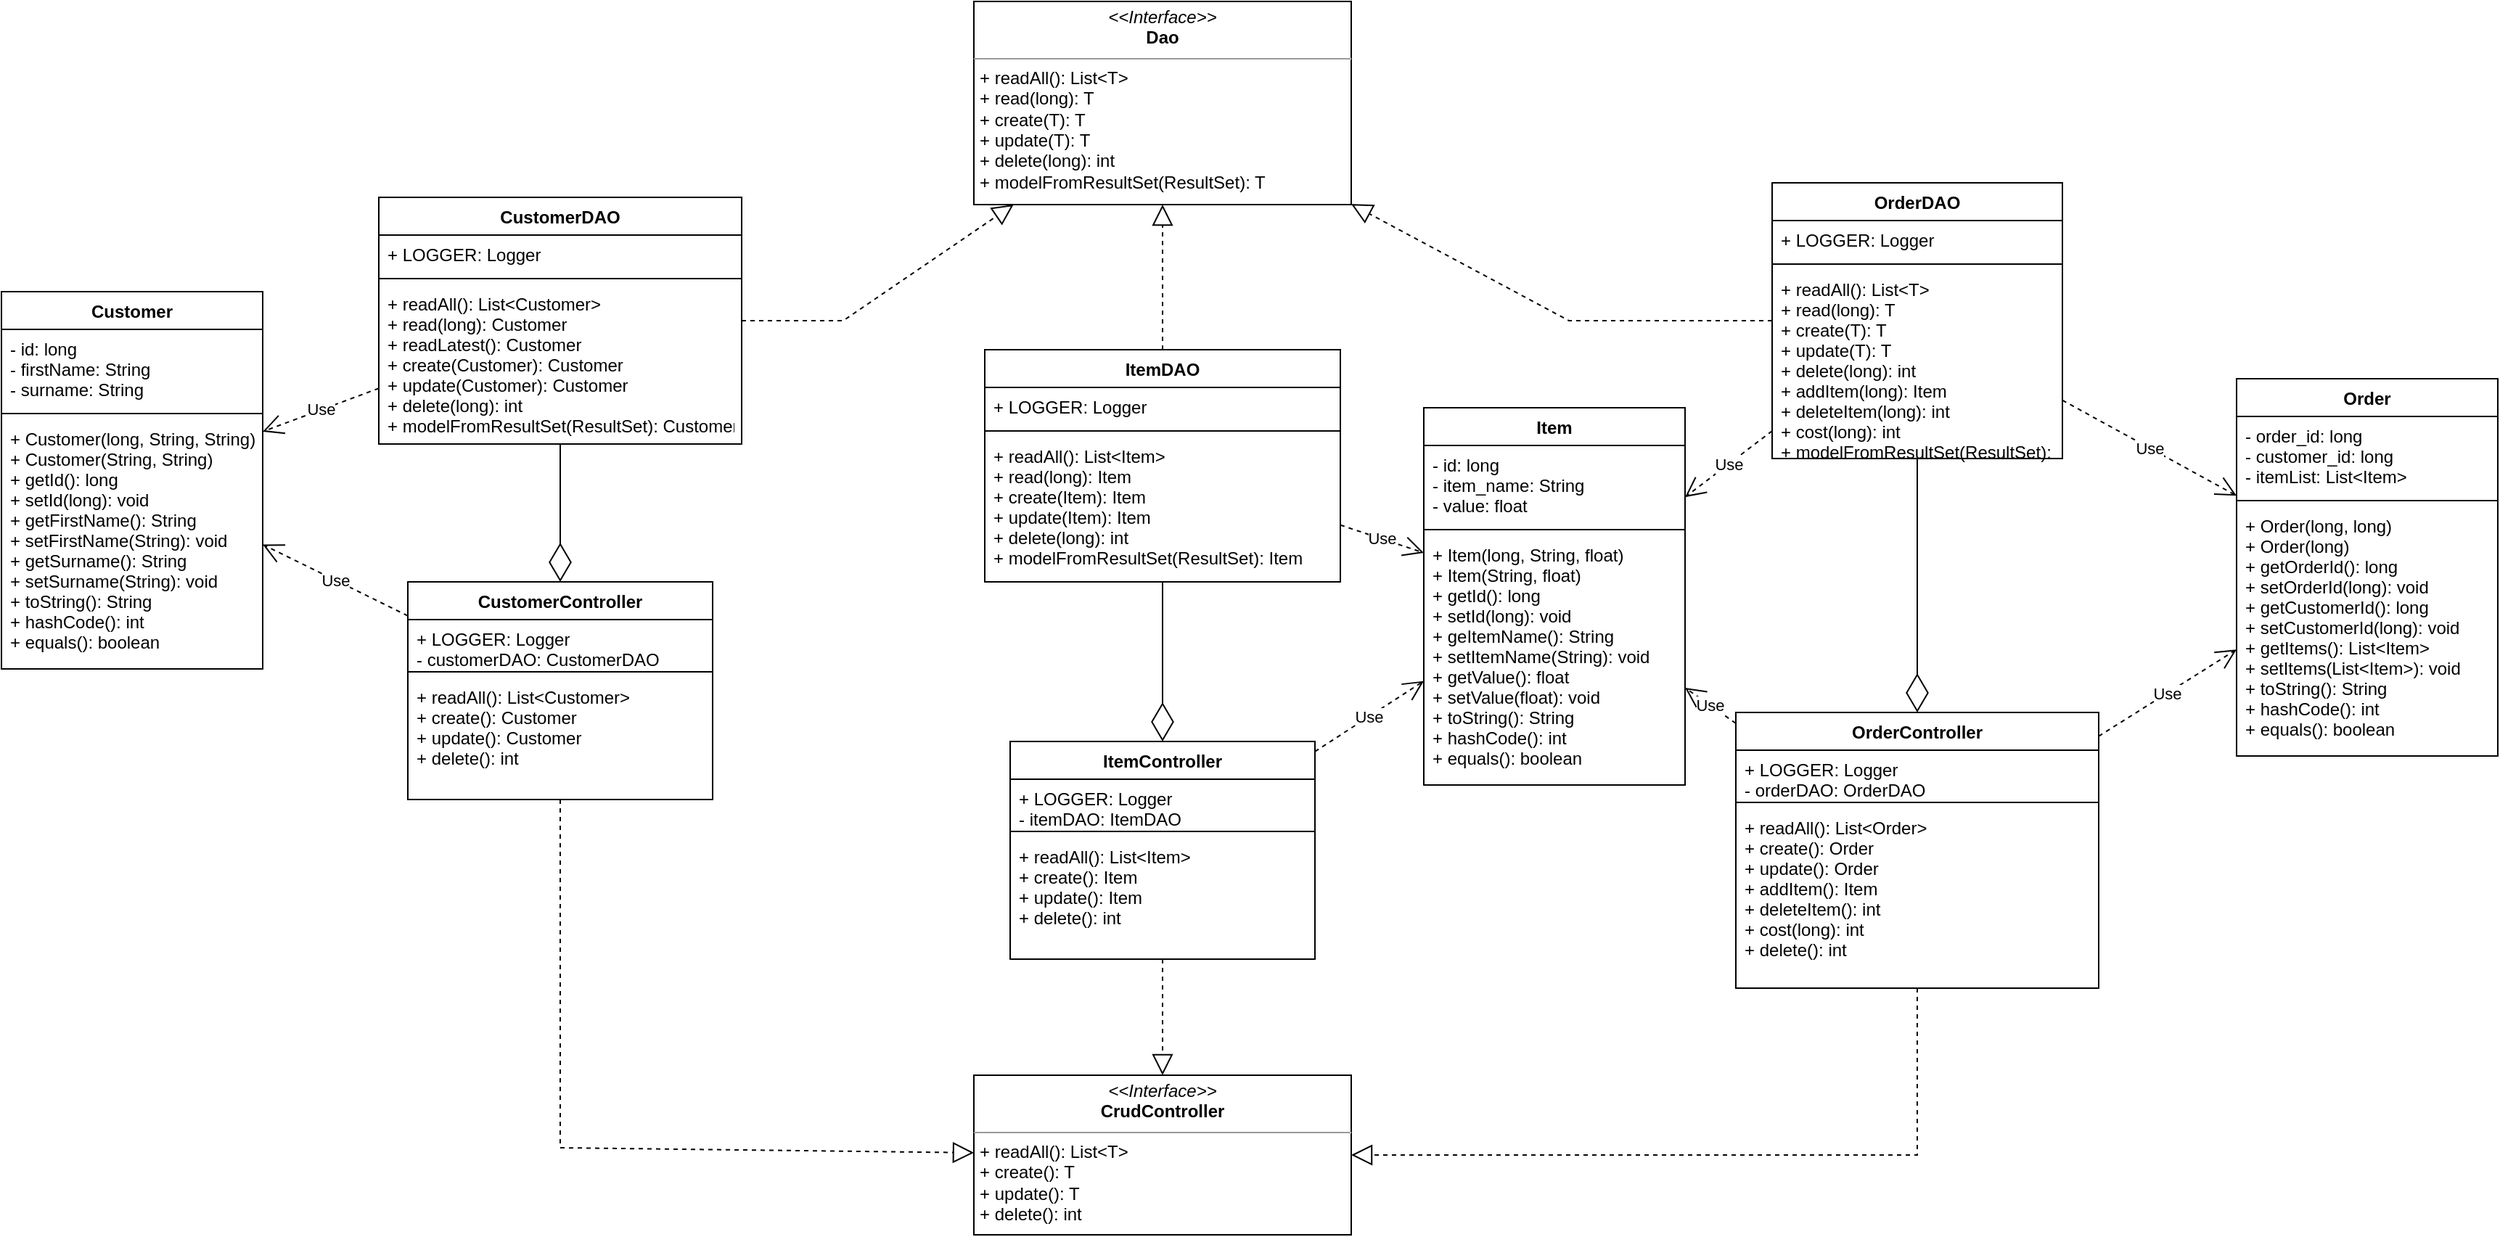 <mxfile version="20.0.4" type="device"><diagram id="C5RBs43oDa-KdzZeNtuy" name="Page-1"><mxGraphModel dx="1730" dy="1645" grid="1" gridSize="10" guides="1" tooltips="1" connect="1" arrows="1" fold="1" page="1" pageScale="1" pageWidth="827" pageHeight="1169" math="0" shadow="0"><root><mxCell id="WIyWlLk6GJQsqaUBKTNV-0"/><mxCell id="WIyWlLk6GJQsqaUBKTNV-1" parent="WIyWlLk6GJQsqaUBKTNV-0"/><mxCell id="guxBgkQvKf8HlJ9YXZP1-2" value="&lt;p style=&quot;margin:0px;margin-top:4px;text-align:center;&quot;&gt;&lt;i&gt;&amp;lt;&amp;lt;Interface&amp;gt;&amp;gt;&lt;/i&gt;&lt;br&gt;&lt;b&gt;Dao&lt;/b&gt;&lt;/p&gt;&lt;hr size=&quot;1&quot;&gt;&lt;p style=&quot;margin:0px;margin-left:4px;&quot;&gt;&lt;/p&gt;&lt;p style=&quot;margin:0px;margin-left:4px;&quot;&gt;+ readAll(): List&amp;lt;T&amp;gt;&lt;br&gt;+ read(long): T&lt;/p&gt;&lt;p style=&quot;margin:0px;margin-left:4px;&quot;&gt;+ create(T): T&lt;/p&gt;&lt;p style=&quot;margin:0px;margin-left:4px;&quot;&gt;+ update(T): T&lt;/p&gt;&lt;p style=&quot;margin:0px;margin-left:4px;&quot;&gt;+ delete(long): int&lt;/p&gt;&lt;p style=&quot;margin:0px;margin-left:4px;&quot;&gt;+ modelFromResultSet(ResultSet): T&lt;/p&gt;" style="verticalAlign=top;align=left;overflow=fill;fontSize=12;fontFamily=Helvetica;html=1;" parent="WIyWlLk6GJQsqaUBKTNV-1" vertex="1"><mxGeometry x="250" y="-140" width="260" height="140" as="geometry"/></mxCell><mxCell id="guxBgkQvKf8HlJ9YXZP1-3" value="CustomerDAO" style="swimlane;fontStyle=1;align=center;verticalAlign=top;childLayout=stackLayout;horizontal=1;startSize=26;horizontalStack=0;resizeParent=1;resizeParentMax=0;resizeLast=0;collapsible=1;marginBottom=0;" parent="WIyWlLk6GJQsqaUBKTNV-1" vertex="1"><mxGeometry x="-160" y="-5" width="250" height="170" as="geometry"/></mxCell><mxCell id="guxBgkQvKf8HlJ9YXZP1-4" value="+ LOGGER: Logger" style="text;strokeColor=none;fillColor=none;align=left;verticalAlign=top;spacingLeft=4;spacingRight=4;overflow=hidden;rotatable=0;points=[[0,0.5],[1,0.5]];portConstraint=eastwest;" parent="guxBgkQvKf8HlJ9YXZP1-3" vertex="1"><mxGeometry y="26" width="250" height="26" as="geometry"/></mxCell><mxCell id="guxBgkQvKf8HlJ9YXZP1-5" value="" style="line;strokeWidth=1;fillColor=none;align=left;verticalAlign=middle;spacingTop=-1;spacingLeft=3;spacingRight=3;rotatable=0;labelPosition=right;points=[];portConstraint=eastwest;" parent="guxBgkQvKf8HlJ9YXZP1-3" vertex="1"><mxGeometry y="52" width="250" height="8" as="geometry"/></mxCell><mxCell id="guxBgkQvKf8HlJ9YXZP1-6" value="+ readAll(): List&lt;Customer&gt;&#10;+ read(long): Customer&#10;+ readLatest(): Customer&#10;+ create(Customer): Customer&#10;+ update(Customer): Customer&#10;+ delete(long): int&#10;+ modelFromResultSet(ResultSet): Customer" style="text;strokeColor=none;fillColor=none;align=left;verticalAlign=top;spacingLeft=4;spacingRight=4;overflow=hidden;rotatable=0;points=[[0,0.5],[1,0.5]];portConstraint=eastwest;" parent="guxBgkQvKf8HlJ9YXZP1-3" vertex="1"><mxGeometry y="60" width="250" height="110" as="geometry"/></mxCell><mxCell id="guxBgkQvKf8HlJ9YXZP1-7" value="" style="endArrow=block;dashed=1;endFill=0;endSize=12;html=1;rounded=0;" parent="WIyWlLk6GJQsqaUBKTNV-1" source="guxBgkQvKf8HlJ9YXZP1-3" target="guxBgkQvKf8HlJ9YXZP1-2" edge="1"><mxGeometry width="160" relative="1" as="geometry"><mxPoint x="330" y="280" as="sourcePoint"/><mxPoint x="490" y="280" as="targetPoint"/><Array as="points"><mxPoint x="160" y="80"/></Array></mxGeometry></mxCell><mxCell id="guxBgkQvKf8HlJ9YXZP1-8" value="ItemDAO" style="swimlane;fontStyle=1;align=center;verticalAlign=top;childLayout=stackLayout;horizontal=1;startSize=26;horizontalStack=0;resizeParent=1;resizeParentMax=0;resizeLast=0;collapsible=1;marginBottom=0;" parent="WIyWlLk6GJQsqaUBKTNV-1" vertex="1"><mxGeometry x="257.5" y="100" width="245" height="160" as="geometry"/></mxCell><mxCell id="guxBgkQvKf8HlJ9YXZP1-9" value="+ LOGGER: Logger" style="text;strokeColor=none;fillColor=none;align=left;verticalAlign=top;spacingLeft=4;spacingRight=4;overflow=hidden;rotatable=0;points=[[0,0.5],[1,0.5]];portConstraint=eastwest;" parent="guxBgkQvKf8HlJ9YXZP1-8" vertex="1"><mxGeometry y="26" width="245" height="26" as="geometry"/></mxCell><mxCell id="guxBgkQvKf8HlJ9YXZP1-10" value="" style="line;strokeWidth=1;fillColor=none;align=left;verticalAlign=middle;spacingTop=-1;spacingLeft=3;spacingRight=3;rotatable=0;labelPosition=right;points=[];portConstraint=eastwest;" parent="guxBgkQvKf8HlJ9YXZP1-8" vertex="1"><mxGeometry y="52" width="245" height="8" as="geometry"/></mxCell><mxCell id="guxBgkQvKf8HlJ9YXZP1-11" value="+ readAll(): List&lt;Item&gt;&#10;+ read(long): Item&#10;+ create(Item): Item&#10;+ update(Item): Item&#10;+ delete(long): int&#10;+ modelFromResultSet(ResultSet): Item" style="text;strokeColor=none;fillColor=none;align=left;verticalAlign=top;spacingLeft=4;spacingRight=4;overflow=hidden;rotatable=0;points=[[0,0.5],[1,0.5]];portConstraint=eastwest;" parent="guxBgkQvKf8HlJ9YXZP1-8" vertex="1"><mxGeometry y="60" width="245" height="100" as="geometry"/></mxCell><mxCell id="guxBgkQvKf8HlJ9YXZP1-12" value="OrderDAO" style="swimlane;fontStyle=1;align=center;verticalAlign=top;childLayout=stackLayout;horizontal=1;startSize=26;horizontalStack=0;resizeParent=1;resizeParentMax=0;resizeLast=0;collapsible=1;marginBottom=0;" parent="WIyWlLk6GJQsqaUBKTNV-1" vertex="1"><mxGeometry x="800" y="-15" width="200" height="190" as="geometry"/></mxCell><mxCell id="guxBgkQvKf8HlJ9YXZP1-13" value="+ LOGGER: Logger" style="text;strokeColor=none;fillColor=none;align=left;verticalAlign=top;spacingLeft=4;spacingRight=4;overflow=hidden;rotatable=0;points=[[0,0.5],[1,0.5]];portConstraint=eastwest;" parent="guxBgkQvKf8HlJ9YXZP1-12" vertex="1"><mxGeometry y="26" width="200" height="26" as="geometry"/></mxCell><mxCell id="guxBgkQvKf8HlJ9YXZP1-14" value="" style="line;strokeWidth=1;fillColor=none;align=left;verticalAlign=middle;spacingTop=-1;spacingLeft=3;spacingRight=3;rotatable=0;labelPosition=right;points=[];portConstraint=eastwest;" parent="guxBgkQvKf8HlJ9YXZP1-12" vertex="1"><mxGeometry y="52" width="200" height="8" as="geometry"/></mxCell><mxCell id="guxBgkQvKf8HlJ9YXZP1-15" value="+ readAll(): List&lt;T&gt;&#10;+ read(long): T&#10;+ create(T): T&#10;+ update(T): T&#10;+ delete(long): int&#10;+ addItem(long): Item&#10;+ deleteItem(long): int&#10;+ cost(long): int&#10;+ modelFromResultSet(ResultSet): T" style="text;strokeColor=none;fillColor=none;align=left;verticalAlign=top;spacingLeft=4;spacingRight=4;overflow=hidden;rotatable=0;points=[[0,0.5],[1,0.5]];portConstraint=eastwest;" parent="guxBgkQvKf8HlJ9YXZP1-12" vertex="1"><mxGeometry y="60" width="200" height="130" as="geometry"/></mxCell><mxCell id="guxBgkQvKf8HlJ9YXZP1-16" value="" style="endArrow=block;dashed=1;endFill=0;endSize=12;html=1;rounded=0;" parent="WIyWlLk6GJQsqaUBKTNV-1" source="guxBgkQvKf8HlJ9YXZP1-8" target="guxBgkQvKf8HlJ9YXZP1-2" edge="1"><mxGeometry width="160" relative="1" as="geometry"><mxPoint x="330" y="270" as="sourcePoint"/><mxPoint x="490" y="270" as="targetPoint"/></mxGeometry></mxCell><mxCell id="guxBgkQvKf8HlJ9YXZP1-17" value="" style="endArrow=block;dashed=1;endFill=0;endSize=12;html=1;rounded=0;" parent="WIyWlLk6GJQsqaUBKTNV-1" source="guxBgkQvKf8HlJ9YXZP1-12" target="guxBgkQvKf8HlJ9YXZP1-2" edge="1"><mxGeometry width="160" relative="1" as="geometry"><mxPoint x="330" y="270" as="sourcePoint"/><mxPoint x="490" y="270" as="targetPoint"/><Array as="points"><mxPoint x="660" y="80"/></Array></mxGeometry></mxCell><mxCell id="fE07eYE8MpscGAxd6MXE-0" value="CustomerController" style="swimlane;fontStyle=1;align=center;verticalAlign=top;childLayout=stackLayout;horizontal=1;startSize=26;horizontalStack=0;resizeParent=1;resizeParentMax=0;resizeLast=0;collapsible=1;marginBottom=0;" vertex="1" parent="WIyWlLk6GJQsqaUBKTNV-1"><mxGeometry x="-140" y="260" width="210" height="150" as="geometry"/></mxCell><mxCell id="fE07eYE8MpscGAxd6MXE-1" value="+ LOGGER: Logger&#10;- customerDAO: CustomerDAO" style="text;strokeColor=none;fillColor=none;align=left;verticalAlign=top;spacingLeft=4;spacingRight=4;overflow=hidden;rotatable=0;points=[[0,0.5],[1,0.5]];portConstraint=eastwest;" vertex="1" parent="fE07eYE8MpscGAxd6MXE-0"><mxGeometry y="26" width="210" height="32" as="geometry"/></mxCell><mxCell id="fE07eYE8MpscGAxd6MXE-2" value="" style="line;strokeWidth=1;fillColor=none;align=left;verticalAlign=middle;spacingTop=-1;spacingLeft=3;spacingRight=3;rotatable=0;labelPosition=right;points=[];portConstraint=eastwest;" vertex="1" parent="fE07eYE8MpscGAxd6MXE-0"><mxGeometry y="58" width="210" height="8" as="geometry"/></mxCell><mxCell id="fE07eYE8MpscGAxd6MXE-3" value="+ readAll(): List&lt;Customer&gt;&#10;+ create(): Customer&#10;+ update(): Customer&#10;+ delete(): int" style="text;strokeColor=none;fillColor=none;align=left;verticalAlign=top;spacingLeft=4;spacingRight=4;overflow=hidden;rotatable=0;points=[[0,0.5],[1,0.5]];portConstraint=eastwest;" vertex="1" parent="fE07eYE8MpscGAxd6MXE-0"><mxGeometry y="66" width="210" height="84" as="geometry"/></mxCell><mxCell id="fE07eYE8MpscGAxd6MXE-4" value="" style="endArrow=diamondThin;endFill=0;endSize=24;html=1;rounded=0;" edge="1" parent="WIyWlLk6GJQsqaUBKTNV-1" source="guxBgkQvKf8HlJ9YXZP1-3" target="fE07eYE8MpscGAxd6MXE-0"><mxGeometry width="160" relative="1" as="geometry"><mxPoint x="330" y="330" as="sourcePoint"/><mxPoint x="490" y="330" as="targetPoint"/></mxGeometry></mxCell><mxCell id="fE07eYE8MpscGAxd6MXE-5" value="ItemController" style="swimlane;fontStyle=1;align=center;verticalAlign=top;childLayout=stackLayout;horizontal=1;startSize=26;horizontalStack=0;resizeParent=1;resizeParentMax=0;resizeLast=0;collapsible=1;marginBottom=0;" vertex="1" parent="WIyWlLk6GJQsqaUBKTNV-1"><mxGeometry x="275" y="370" width="210" height="150" as="geometry"/></mxCell><mxCell id="fE07eYE8MpscGAxd6MXE-6" value="+ LOGGER: Logger&#10;- itemDAO: ItemDAO" style="text;strokeColor=none;fillColor=none;align=left;verticalAlign=top;spacingLeft=4;spacingRight=4;overflow=hidden;rotatable=0;points=[[0,0.5],[1,0.5]];portConstraint=eastwest;" vertex="1" parent="fE07eYE8MpscGAxd6MXE-5"><mxGeometry y="26" width="210" height="32" as="geometry"/></mxCell><mxCell id="fE07eYE8MpscGAxd6MXE-7" value="" style="line;strokeWidth=1;fillColor=none;align=left;verticalAlign=middle;spacingTop=-1;spacingLeft=3;spacingRight=3;rotatable=0;labelPosition=right;points=[];portConstraint=eastwest;" vertex="1" parent="fE07eYE8MpscGAxd6MXE-5"><mxGeometry y="58" width="210" height="8" as="geometry"/></mxCell><mxCell id="fE07eYE8MpscGAxd6MXE-8" value="+ readAll(): List&lt;Item&gt;&#10;+ create(): Item&#10;+ update(): Item&#10;+ delete(): int" style="text;strokeColor=none;fillColor=none;align=left;verticalAlign=top;spacingLeft=4;spacingRight=4;overflow=hidden;rotatable=0;points=[[0,0.5],[1,0.5]];portConstraint=eastwest;" vertex="1" parent="fE07eYE8MpscGAxd6MXE-5"><mxGeometry y="66" width="210" height="84" as="geometry"/></mxCell><mxCell id="fE07eYE8MpscGAxd6MXE-9" value="" style="endArrow=diamondThin;endFill=0;endSize=24;html=1;rounded=0;" edge="1" parent="WIyWlLk6GJQsqaUBKTNV-1" source="guxBgkQvKf8HlJ9YXZP1-8" target="fE07eYE8MpscGAxd6MXE-5"><mxGeometry width="160" relative="1" as="geometry"><mxPoint x="330" y="320" as="sourcePoint"/><mxPoint x="490" y="320" as="targetPoint"/></mxGeometry></mxCell><mxCell id="fE07eYE8MpscGAxd6MXE-10" value="OrderController" style="swimlane;fontStyle=1;align=center;verticalAlign=top;childLayout=stackLayout;horizontal=1;startSize=26;horizontalStack=0;resizeParent=1;resizeParentMax=0;resizeLast=0;collapsible=1;marginBottom=0;" vertex="1" parent="WIyWlLk6GJQsqaUBKTNV-1"><mxGeometry x="775" y="350" width="250" height="190" as="geometry"/></mxCell><mxCell id="fE07eYE8MpscGAxd6MXE-11" value="+ LOGGER: Logger&#10;- orderDAO: OrderDAO" style="text;strokeColor=none;fillColor=none;align=left;verticalAlign=top;spacingLeft=4;spacingRight=4;overflow=hidden;rotatable=0;points=[[0,0.5],[1,0.5]];portConstraint=eastwest;" vertex="1" parent="fE07eYE8MpscGAxd6MXE-10"><mxGeometry y="26" width="250" height="32" as="geometry"/></mxCell><mxCell id="fE07eYE8MpscGAxd6MXE-12" value="" style="line;strokeWidth=1;fillColor=none;align=left;verticalAlign=middle;spacingTop=-1;spacingLeft=3;spacingRight=3;rotatable=0;labelPosition=right;points=[];portConstraint=eastwest;" vertex="1" parent="fE07eYE8MpscGAxd6MXE-10"><mxGeometry y="58" width="250" height="8" as="geometry"/></mxCell><mxCell id="fE07eYE8MpscGAxd6MXE-13" value="+ readAll(): List&lt;Order&gt;&#10;+ create(): Order&#10;+ update(): Order&#10;+ addItem(): Item&#10;+ deleteItem(): int&#10;+ cost(long): int&#10;+ delete(): int" style="text;strokeColor=none;fillColor=none;align=left;verticalAlign=top;spacingLeft=4;spacingRight=4;overflow=hidden;rotatable=0;points=[[0,0.5],[1,0.5]];portConstraint=eastwest;" vertex="1" parent="fE07eYE8MpscGAxd6MXE-10"><mxGeometry y="66" width="250" height="124" as="geometry"/></mxCell><mxCell id="fE07eYE8MpscGAxd6MXE-14" value="" style="endArrow=diamondThin;endFill=0;endSize=24;html=1;rounded=0;" edge="1" parent="WIyWlLk6GJQsqaUBKTNV-1" source="guxBgkQvKf8HlJ9YXZP1-12" target="fE07eYE8MpscGAxd6MXE-10"><mxGeometry width="160" relative="1" as="geometry"><mxPoint x="600" y="270" as="sourcePoint"/><mxPoint x="760" y="270" as="targetPoint"/></mxGeometry></mxCell><mxCell id="fE07eYE8MpscGAxd6MXE-15" value="&lt;p style=&quot;margin:0px;margin-top:4px;text-align:center;&quot;&gt;&lt;i&gt;&amp;lt;&amp;lt;Interface&amp;gt;&amp;gt;&lt;/i&gt;&lt;br&gt;&lt;b&gt;CrudController&lt;/b&gt;&lt;/p&gt;&lt;hr size=&quot;1&quot;&gt;&lt;p style=&quot;margin:0px;margin-left:4px;&quot;&gt;&lt;/p&gt;&lt;p style=&quot;margin:0px;margin-left:4px;&quot;&gt;+ readAll(): List&amp;lt;T&amp;gt;&lt;br&gt;&lt;/p&gt;&lt;p style=&quot;margin:0px;margin-left:4px;&quot;&gt;+ create(): T&lt;/p&gt;&lt;p style=&quot;margin:0px;margin-left:4px;&quot;&gt;+ update(): T&lt;/p&gt;&lt;p style=&quot;margin:0px;margin-left:4px;&quot;&gt;+ delete(): int&lt;/p&gt;&lt;p style=&quot;margin:0px;margin-left:4px;&quot;&gt;&lt;br&gt;&lt;/p&gt;" style="verticalAlign=top;align=left;overflow=fill;fontSize=12;fontFamily=Helvetica;html=1;" vertex="1" parent="WIyWlLk6GJQsqaUBKTNV-1"><mxGeometry x="250" y="600" width="260" height="110" as="geometry"/></mxCell><mxCell id="fE07eYE8MpscGAxd6MXE-16" value="" style="endArrow=block;dashed=1;endFill=0;endSize=12;html=1;rounded=0;" edge="1" parent="WIyWlLk6GJQsqaUBKTNV-1" source="fE07eYE8MpscGAxd6MXE-5" target="fE07eYE8MpscGAxd6MXE-15"><mxGeometry width="160" relative="1" as="geometry"><mxPoint x="130" y="440" as="sourcePoint"/><mxPoint x="290" y="440" as="targetPoint"/></mxGeometry></mxCell><mxCell id="fE07eYE8MpscGAxd6MXE-17" value="" style="endArrow=block;dashed=1;endFill=0;endSize=12;html=1;rounded=0;" edge="1" parent="WIyWlLk6GJQsqaUBKTNV-1" source="fE07eYE8MpscGAxd6MXE-0" target="fE07eYE8MpscGAxd6MXE-15"><mxGeometry width="160" relative="1" as="geometry"><mxPoint x="320" y="440" as="sourcePoint"/><mxPoint x="480" y="440" as="targetPoint"/><Array as="points"><mxPoint x="-35" y="650"/></Array></mxGeometry></mxCell><mxCell id="fE07eYE8MpscGAxd6MXE-18" value="" style="endArrow=block;dashed=1;endFill=0;endSize=12;html=1;rounded=0;" edge="1" parent="WIyWlLk6GJQsqaUBKTNV-1" source="fE07eYE8MpscGAxd6MXE-10" target="fE07eYE8MpscGAxd6MXE-15"><mxGeometry width="160" relative="1" as="geometry"><mxPoint x="320" y="590" as="sourcePoint"/><mxPoint x="480" y="590" as="targetPoint"/><Array as="points"><mxPoint x="900" y="655"/></Array></mxGeometry></mxCell><mxCell id="fE07eYE8MpscGAxd6MXE-19" value="Item" style="swimlane;fontStyle=1;align=center;verticalAlign=top;childLayout=stackLayout;horizontal=1;startSize=26;horizontalStack=0;resizeParent=1;resizeParentMax=0;resizeLast=0;collapsible=1;marginBottom=0;" vertex="1" parent="WIyWlLk6GJQsqaUBKTNV-1"><mxGeometry x="560" y="140" width="180" height="260" as="geometry"/></mxCell><mxCell id="fE07eYE8MpscGAxd6MXE-20" value="- id: long&#10;- item_name: String&#10;- value: float" style="text;strokeColor=none;fillColor=none;align=left;verticalAlign=top;spacingLeft=4;spacingRight=4;overflow=hidden;rotatable=0;points=[[0,0.5],[1,0.5]];portConstraint=eastwest;" vertex="1" parent="fE07eYE8MpscGAxd6MXE-19"><mxGeometry y="26" width="180" height="54" as="geometry"/></mxCell><mxCell id="fE07eYE8MpscGAxd6MXE-21" value="" style="line;strokeWidth=1;fillColor=none;align=left;verticalAlign=middle;spacingTop=-1;spacingLeft=3;spacingRight=3;rotatable=0;labelPosition=right;points=[];portConstraint=eastwest;" vertex="1" parent="fE07eYE8MpscGAxd6MXE-19"><mxGeometry y="80" width="180" height="8" as="geometry"/></mxCell><mxCell id="fE07eYE8MpscGAxd6MXE-22" value="+ Item(long, String, float)&#10;+ Item(String, float)&#10;+ getId(): long&#10;+ setId(long): void&#10;+ geItemName(): String&#10;+ setItemName(String): void&#10;+ getValue(): float&#10;+ setValue(float): void&#10;+ toString(): String&#10;+ hashCode(): int&#10;+ equals(): boolean" style="text;strokeColor=none;fillColor=none;align=left;verticalAlign=top;spacingLeft=4;spacingRight=4;overflow=hidden;rotatable=0;points=[[0,0.5],[1,0.5]];portConstraint=eastwest;" vertex="1" parent="fE07eYE8MpscGAxd6MXE-19"><mxGeometry y="88" width="180" height="172" as="geometry"/></mxCell><mxCell id="fE07eYE8MpscGAxd6MXE-23" value="Use" style="endArrow=open;endSize=12;dashed=1;html=1;rounded=0;" edge="1" parent="WIyWlLk6GJQsqaUBKTNV-1" source="fE07eYE8MpscGAxd6MXE-5" target="fE07eYE8MpscGAxd6MXE-19"><mxGeometry width="160" relative="1" as="geometry"><mxPoint x="540" y="580" as="sourcePoint"/><mxPoint x="700" y="580" as="targetPoint"/></mxGeometry></mxCell><mxCell id="fE07eYE8MpscGAxd6MXE-24" value="Use" style="endArrow=open;endSize=12;dashed=1;html=1;rounded=0;" edge="1" parent="WIyWlLk6GJQsqaUBKTNV-1" source="guxBgkQvKf8HlJ9YXZP1-8" target="fE07eYE8MpscGAxd6MXE-19"><mxGeometry width="160" relative="1" as="geometry"><mxPoint x="540" y="380" as="sourcePoint"/><mxPoint x="700" y="380" as="targetPoint"/></mxGeometry></mxCell><mxCell id="fE07eYE8MpscGAxd6MXE-25" value="Use" style="endArrow=open;endSize=12;dashed=1;html=1;rounded=0;" edge="1" parent="WIyWlLk6GJQsqaUBKTNV-1" source="guxBgkQvKf8HlJ9YXZP1-12" target="fE07eYE8MpscGAxd6MXE-19"><mxGeometry width="160" relative="1" as="geometry"><mxPoint x="540" y="140" as="sourcePoint"/><mxPoint x="700" y="140" as="targetPoint"/></mxGeometry></mxCell><mxCell id="fE07eYE8MpscGAxd6MXE-26" value="Use" style="endArrow=open;endSize=12;dashed=1;html=1;rounded=0;" edge="1" parent="WIyWlLk6GJQsqaUBKTNV-1" source="fE07eYE8MpscGAxd6MXE-10" target="fE07eYE8MpscGAxd6MXE-19"><mxGeometry width="160" relative="1" as="geometry"><mxPoint x="540" y="140" as="sourcePoint"/><mxPoint x="700" y="140" as="targetPoint"/></mxGeometry></mxCell><mxCell id="fE07eYE8MpscGAxd6MXE-27" value="Customer" style="swimlane;fontStyle=1;align=center;verticalAlign=top;childLayout=stackLayout;horizontal=1;startSize=26;horizontalStack=0;resizeParent=1;resizeParentMax=0;resizeLast=0;collapsible=1;marginBottom=0;" vertex="1" parent="WIyWlLk6GJQsqaUBKTNV-1"><mxGeometry x="-420" y="60" width="180" height="260" as="geometry"/></mxCell><mxCell id="fE07eYE8MpscGAxd6MXE-28" value="- id: long&#10;- firstName: String&#10;- surname: String" style="text;strokeColor=none;fillColor=none;align=left;verticalAlign=top;spacingLeft=4;spacingRight=4;overflow=hidden;rotatable=0;points=[[0,0.5],[1,0.5]];portConstraint=eastwest;" vertex="1" parent="fE07eYE8MpscGAxd6MXE-27"><mxGeometry y="26" width="180" height="54" as="geometry"/></mxCell><mxCell id="fE07eYE8MpscGAxd6MXE-29" value="" style="line;strokeWidth=1;fillColor=none;align=left;verticalAlign=middle;spacingTop=-1;spacingLeft=3;spacingRight=3;rotatable=0;labelPosition=right;points=[];portConstraint=eastwest;" vertex="1" parent="fE07eYE8MpscGAxd6MXE-27"><mxGeometry y="80" width="180" height="8" as="geometry"/></mxCell><mxCell id="fE07eYE8MpscGAxd6MXE-30" value="+ Customer(long, String, String)&#10;+ Customer(String, String)&#10;+ getId(): long&#10;+ setId(long): void&#10;+ getFirstName(): String&#10;+ setFirstName(String): void&#10;+ getSurname(): String&#10;+ setSurname(String): void&#10;+ toString(): String&#10;+ hashCode(): int&#10;+ equals(): boolean" style="text;strokeColor=none;fillColor=none;align=left;verticalAlign=top;spacingLeft=4;spacingRight=4;overflow=hidden;rotatable=0;points=[[0,0.5],[1,0.5]];portConstraint=eastwest;" vertex="1" parent="fE07eYE8MpscGAxd6MXE-27"><mxGeometry y="88" width="180" height="172" as="geometry"/></mxCell><mxCell id="fE07eYE8MpscGAxd6MXE-31" value="Use" style="endArrow=open;endSize=12;dashed=1;html=1;rounded=0;" edge="1" parent="WIyWlLk6GJQsqaUBKTNV-1" source="guxBgkQvKf8HlJ9YXZP1-3" target="fE07eYE8MpscGAxd6MXE-27"><mxGeometry width="160" relative="1" as="geometry"><mxPoint x="-30" y="250" as="sourcePoint"/><mxPoint x="130" y="250" as="targetPoint"/></mxGeometry></mxCell><mxCell id="fE07eYE8MpscGAxd6MXE-32" value="Use" style="endArrow=open;endSize=12;dashed=1;html=1;rounded=0;" edge="1" parent="WIyWlLk6GJQsqaUBKTNV-1" source="fE07eYE8MpscGAxd6MXE-0" target="fE07eYE8MpscGAxd6MXE-27"><mxGeometry width="160" relative="1" as="geometry"><mxPoint x="-30" y="250" as="sourcePoint"/><mxPoint x="130" y="250" as="targetPoint"/></mxGeometry></mxCell><mxCell id="fE07eYE8MpscGAxd6MXE-34" value="Order" style="swimlane;fontStyle=1;align=center;verticalAlign=top;childLayout=stackLayout;horizontal=1;startSize=26;horizontalStack=0;resizeParent=1;resizeParentMax=0;resizeLast=0;collapsible=1;marginBottom=0;" vertex="1" parent="WIyWlLk6GJQsqaUBKTNV-1"><mxGeometry x="1120" y="120" width="180" height="260" as="geometry"/></mxCell><mxCell id="fE07eYE8MpscGAxd6MXE-35" value="- order_id: long&#10;- customer_id: long&#10;- itemList: List&lt;Item&gt;" style="text;strokeColor=none;fillColor=none;align=left;verticalAlign=top;spacingLeft=4;spacingRight=4;overflow=hidden;rotatable=0;points=[[0,0.5],[1,0.5]];portConstraint=eastwest;" vertex="1" parent="fE07eYE8MpscGAxd6MXE-34"><mxGeometry y="26" width="180" height="54" as="geometry"/></mxCell><mxCell id="fE07eYE8MpscGAxd6MXE-36" value="" style="line;strokeWidth=1;fillColor=none;align=left;verticalAlign=middle;spacingTop=-1;spacingLeft=3;spacingRight=3;rotatable=0;labelPosition=right;points=[];portConstraint=eastwest;" vertex="1" parent="fE07eYE8MpscGAxd6MXE-34"><mxGeometry y="80" width="180" height="8" as="geometry"/></mxCell><mxCell id="fE07eYE8MpscGAxd6MXE-37" value="+ Order(long, long)&#10;+ Order(long)&#10;+ getOrderId(): long&#10;+ setOrderId(long): void&#10;+ getCustomerId(): long&#10;+ setCustomerId(long): void&#10;+ getItems(): List&lt;Item&gt;&#10;+ setItems(List&lt;Item&gt;): void&#10;+ toString(): String&#10;+ hashCode(): int&#10;+ equals(): boolean" style="text;strokeColor=none;fillColor=none;align=left;verticalAlign=top;spacingLeft=4;spacingRight=4;overflow=hidden;rotatable=0;points=[[0,0.5],[1,0.5]];portConstraint=eastwest;" vertex="1" parent="fE07eYE8MpscGAxd6MXE-34"><mxGeometry y="88" width="180" height="172" as="geometry"/></mxCell><mxCell id="fE07eYE8MpscGAxd6MXE-38" value="Use" style="endArrow=open;endSize=12;dashed=1;html=1;rounded=0;" edge="1" parent="WIyWlLk6GJQsqaUBKTNV-1" source="guxBgkQvKf8HlJ9YXZP1-12" target="fE07eYE8MpscGAxd6MXE-34"><mxGeometry width="160" relative="1" as="geometry"><mxPoint x="900" y="230" as="sourcePoint"/><mxPoint x="1060" y="230" as="targetPoint"/></mxGeometry></mxCell><mxCell id="fE07eYE8MpscGAxd6MXE-39" value="Use" style="endArrow=open;endSize=12;dashed=1;html=1;rounded=0;" edge="1" parent="WIyWlLk6GJQsqaUBKTNV-1" source="fE07eYE8MpscGAxd6MXE-10" target="fE07eYE8MpscGAxd6MXE-34"><mxGeometry width="160" relative="1" as="geometry"><mxPoint x="910" y="120" as="sourcePoint"/><mxPoint x="1070" y="120" as="targetPoint"/></mxGeometry></mxCell></root></mxGraphModel></diagram></mxfile>